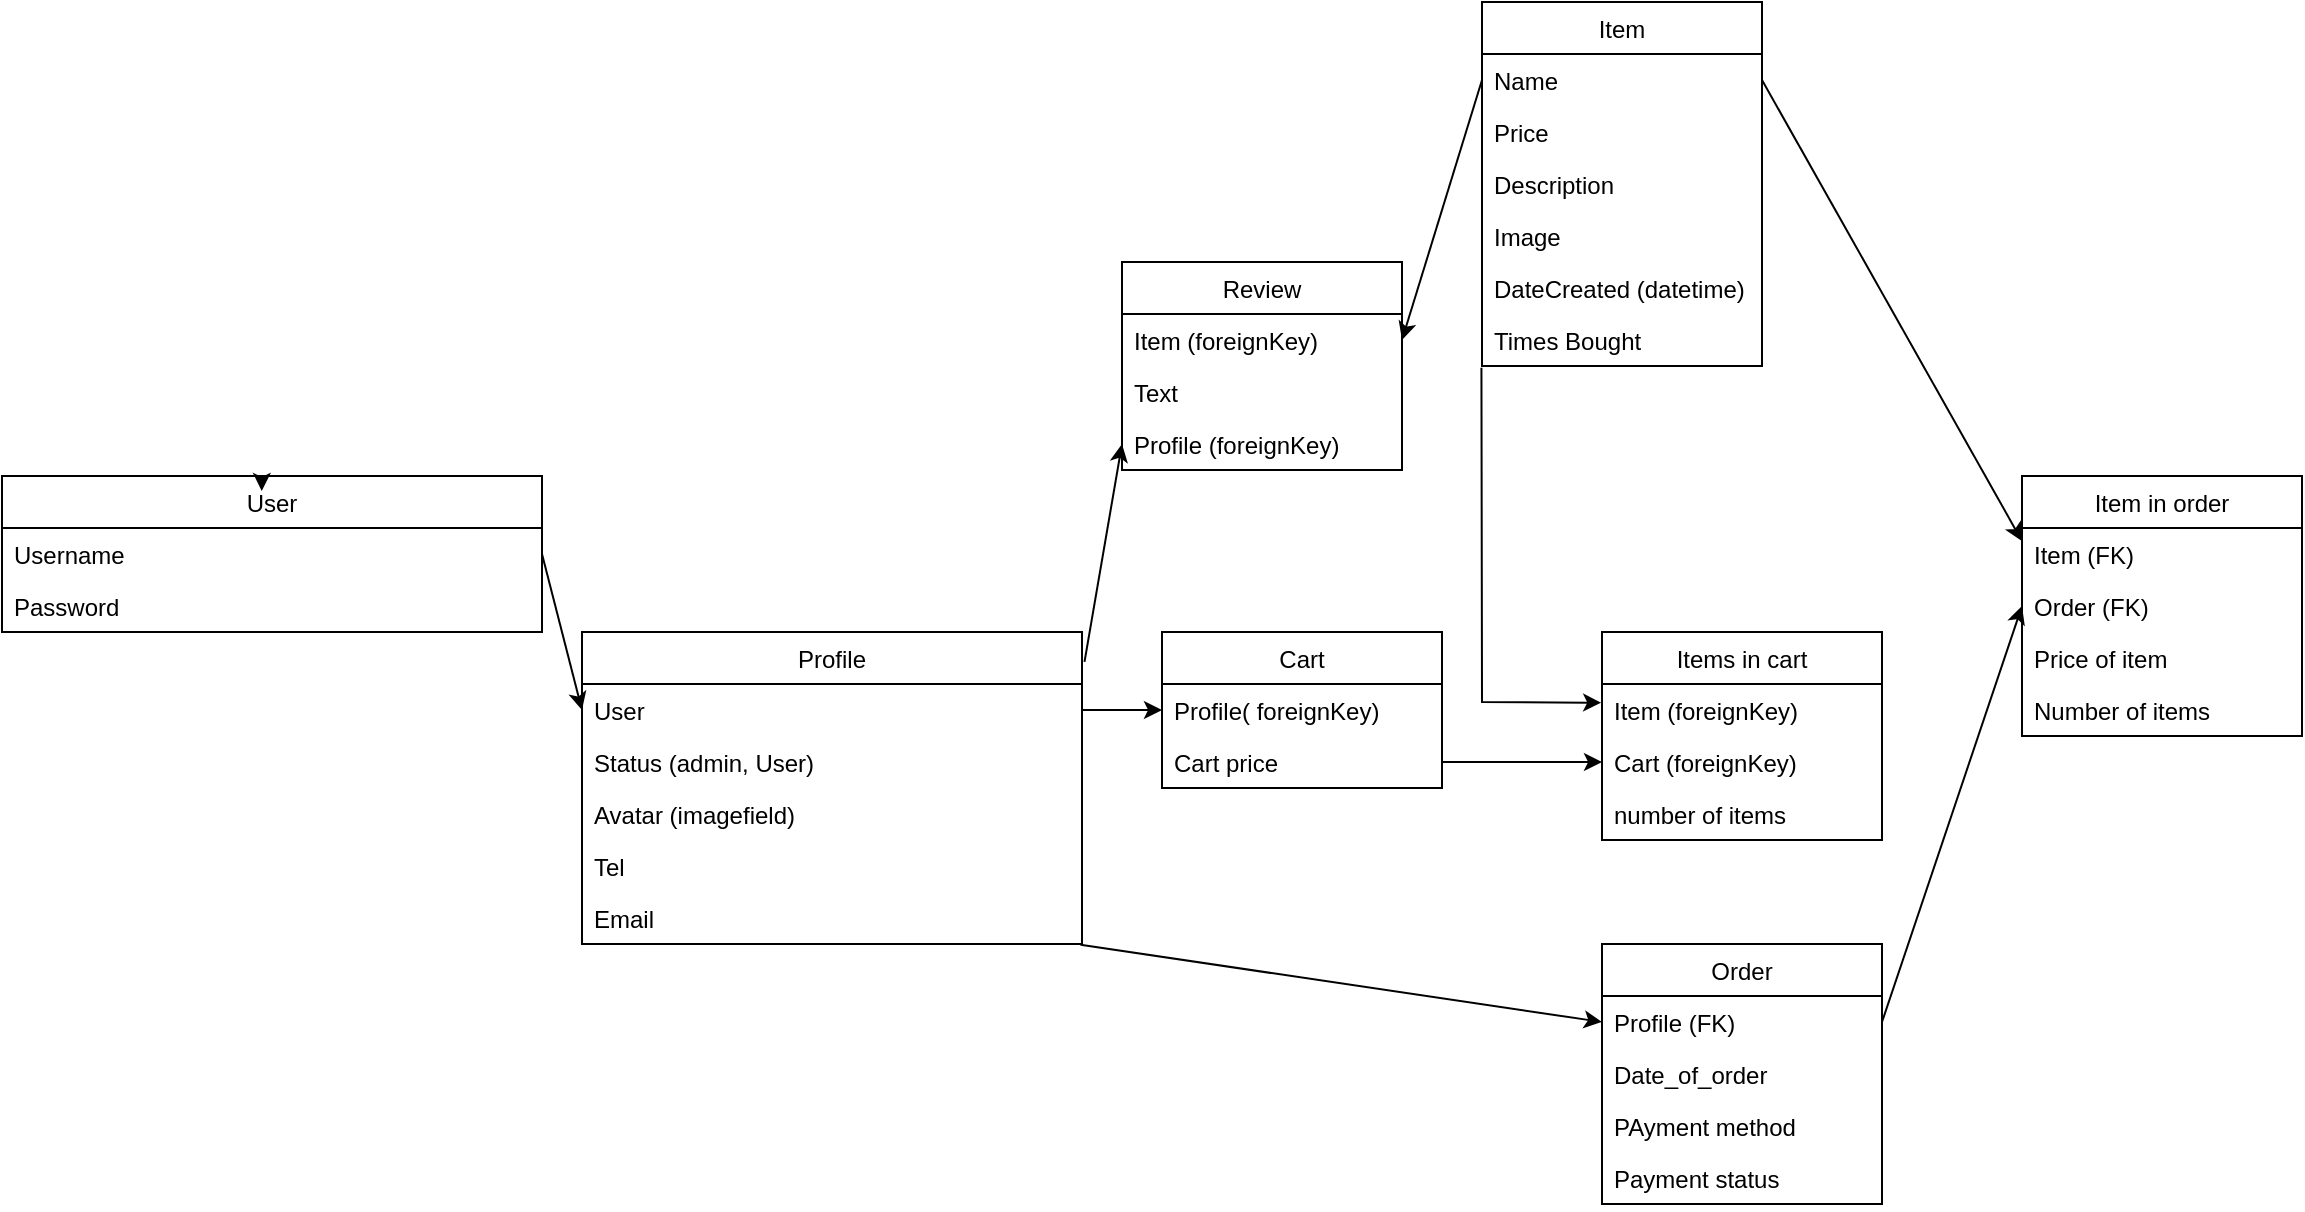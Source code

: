 <mxfile version="20.8.20" type="device"><diagram name="Page-1" id="MEcBKMUrR0-mNR46tAbk"><mxGraphModel dx="1323" dy="730" grid="0" gridSize="10" guides="1" tooltips="1" connect="1" arrows="1" fold="1" page="1" pageScale="1" pageWidth="850" pageHeight="1100" math="0" shadow="0"><root><mxCell id="0"/><mxCell id="1" parent="0"/><mxCell id="Rx-7ADAaCDbXfwqepVRM-6" value="Profile" style="swimlane;fontStyle=0;childLayout=stackLayout;horizontal=1;startSize=26;fillColor=none;horizontalStack=0;resizeParent=1;resizeParentMax=0;resizeLast=0;collapsible=1;marginBottom=0;" parent="1" vertex="1"><mxGeometry x="320" y="375" width="250" height="156" as="geometry"><mxRectangle x="80" y="310" width="100" height="30" as="alternateBounds"/></mxGeometry></mxCell><mxCell id="Rx-7ADAaCDbXfwqepVRM-7" value="User" style="text;strokeColor=none;fillColor=none;align=left;verticalAlign=top;spacingLeft=4;spacingRight=4;overflow=hidden;rotatable=0;points=[[0,0.5],[1,0.5]];portConstraint=eastwest;" parent="Rx-7ADAaCDbXfwqepVRM-6" vertex="1"><mxGeometry y="26" width="250" height="26" as="geometry"/></mxCell><mxCell id="Rx-7ADAaCDbXfwqepVRM-8" value="Status (admin, User)" style="text;strokeColor=none;fillColor=none;align=left;verticalAlign=top;spacingLeft=4;spacingRight=4;overflow=hidden;rotatable=0;points=[[0,0.5],[1,0.5]];portConstraint=eastwest;" parent="Rx-7ADAaCDbXfwqepVRM-6" vertex="1"><mxGeometry y="52" width="250" height="26" as="geometry"/></mxCell><mxCell id="Rx-7ADAaCDbXfwqepVRM-19" value="Avatar (imagefield)" style="text;strokeColor=none;fillColor=none;align=left;verticalAlign=top;spacingLeft=4;spacingRight=4;overflow=hidden;rotatable=0;points=[[0,0.5],[1,0.5]];portConstraint=eastwest;" parent="Rx-7ADAaCDbXfwqepVRM-6" vertex="1"><mxGeometry y="78" width="250" height="26" as="geometry"/></mxCell><mxCell id="Rx-7ADAaCDbXfwqepVRM-21" value="Tel" style="text;strokeColor=none;fillColor=none;align=left;verticalAlign=top;spacingLeft=4;spacingRight=4;overflow=hidden;rotatable=0;points=[[0,0.5],[1,0.5]];portConstraint=eastwest;" parent="Rx-7ADAaCDbXfwqepVRM-6" vertex="1"><mxGeometry y="104" width="250" height="26" as="geometry"/></mxCell><mxCell id="Rx-7ADAaCDbXfwqepVRM-20" value="Email" style="text;strokeColor=none;fillColor=none;align=left;verticalAlign=top;spacingLeft=4;spacingRight=4;overflow=hidden;rotatable=0;points=[[0,0.5],[1,0.5]];portConstraint=eastwest;" parent="Rx-7ADAaCDbXfwqepVRM-6" vertex="1"><mxGeometry y="130" width="250" height="26" as="geometry"/></mxCell><mxCell id="Rx-7ADAaCDbXfwqepVRM-11" value="User" style="swimlane;fontStyle=0;childLayout=stackLayout;horizontal=1;startSize=26;fillColor=none;horizontalStack=0;resizeParent=1;resizeParentMax=0;resizeLast=0;collapsible=1;marginBottom=0;" parent="1" vertex="1"><mxGeometry x="30" y="297" width="270" height="78" as="geometry"/></mxCell><mxCell id="Rx-7ADAaCDbXfwqepVRM-12" value="Username" style="text;strokeColor=none;fillColor=none;align=left;verticalAlign=top;spacingLeft=4;spacingRight=4;overflow=hidden;rotatable=0;points=[[0,0.5],[1,0.5]];portConstraint=eastwest;" parent="Rx-7ADAaCDbXfwqepVRM-11" vertex="1"><mxGeometry y="26" width="270" height="26" as="geometry"/></mxCell><mxCell id="Rx-7ADAaCDbXfwqepVRM-13" value="Password" style="text;strokeColor=none;fillColor=none;align=left;verticalAlign=top;spacingLeft=4;spacingRight=4;overflow=hidden;rotatable=0;points=[[0,0.5],[1,0.5]];portConstraint=eastwest;" parent="Rx-7ADAaCDbXfwqepVRM-11" vertex="1"><mxGeometry y="52" width="270" height="26" as="geometry"/></mxCell><mxCell id="Rx-7ADAaCDbXfwqepVRM-15" style="edgeStyle=orthogonalEdgeStyle;rounded=0;orthogonalLoop=1;jettySize=auto;html=1;exitX=0.5;exitY=0;exitDx=0;exitDy=0;entryX=0.481;entryY=0.096;entryDx=0;entryDy=0;entryPerimeter=0;" parent="1" source="Rx-7ADAaCDbXfwqepVRM-11" target="Rx-7ADAaCDbXfwqepVRM-11" edge="1"><mxGeometry relative="1" as="geometry"/></mxCell><mxCell id="Rx-7ADAaCDbXfwqepVRM-18" value="" style="endArrow=classic;html=1;rounded=0;entryX=0;entryY=0.5;entryDx=0;entryDy=0;exitX=1;exitY=0.5;exitDx=0;exitDy=0;" parent="1" source="Rx-7ADAaCDbXfwqepVRM-12" target="Rx-7ADAaCDbXfwqepVRM-7" edge="1"><mxGeometry width="50" height="50" relative="1" as="geometry"><mxPoint x="300" y="360" as="sourcePoint"/><mxPoint x="350" y="400" as="targetPoint"/></mxGeometry></mxCell><mxCell id="Rx-7ADAaCDbXfwqepVRM-22" value="Cart" style="swimlane;fontStyle=0;childLayout=stackLayout;horizontal=1;startSize=26;fillColor=none;horizontalStack=0;resizeParent=1;resizeParentMax=0;resizeLast=0;collapsible=1;marginBottom=0;" parent="1" vertex="1"><mxGeometry x="610" y="375" width="140" height="78" as="geometry"/></mxCell><mxCell id="Rx-7ADAaCDbXfwqepVRM-23" value="Profile( foreignKey)" style="text;strokeColor=none;fillColor=none;align=left;verticalAlign=top;spacingLeft=4;spacingRight=4;overflow=hidden;rotatable=0;points=[[0,0.5],[1,0.5]];portConstraint=eastwest;" parent="Rx-7ADAaCDbXfwqepVRM-22" vertex="1"><mxGeometry y="26" width="140" height="26" as="geometry"/></mxCell><mxCell id="Rx-7ADAaCDbXfwqepVRM-24" value="Cart price" style="text;strokeColor=none;fillColor=none;align=left;verticalAlign=top;spacingLeft=4;spacingRight=4;overflow=hidden;rotatable=0;points=[[0,0.5],[1,0.5]];portConstraint=eastwest;" parent="Rx-7ADAaCDbXfwqepVRM-22" vertex="1"><mxGeometry y="52" width="140" height="26" as="geometry"/></mxCell><mxCell id="Rx-7ADAaCDbXfwqepVRM-26" value="" style="endArrow=classic;html=1;rounded=0;exitX=1;exitY=0.5;exitDx=0;exitDy=0;entryX=0;entryY=0.5;entryDx=0;entryDy=0;" parent="1" source="Rx-7ADAaCDbXfwqepVRM-7" target="Rx-7ADAaCDbXfwqepVRM-23" edge="1"><mxGeometry width="50" height="50" relative="1" as="geometry"><mxPoint x="630" y="490" as="sourcePoint"/><mxPoint x="730" y="490" as="targetPoint"/><Array as="points"/></mxGeometry></mxCell><mxCell id="Rx-7ADAaCDbXfwqepVRM-27" value="Item" style="swimlane;fontStyle=0;childLayout=stackLayout;horizontal=1;startSize=26;fillColor=none;horizontalStack=0;resizeParent=1;resizeParentMax=0;resizeLast=0;collapsible=1;marginBottom=0;" parent="1" vertex="1"><mxGeometry x="770" y="60" width="140" height="182" as="geometry"/></mxCell><mxCell id="Rx-7ADAaCDbXfwqepVRM-28" value="Name" style="text;strokeColor=none;fillColor=none;align=left;verticalAlign=top;spacingLeft=4;spacingRight=4;overflow=hidden;rotatable=0;points=[[0,0.5],[1,0.5]];portConstraint=eastwest;" parent="Rx-7ADAaCDbXfwqepVRM-27" vertex="1"><mxGeometry y="26" width="140" height="26" as="geometry"/></mxCell><mxCell id="Rx-7ADAaCDbXfwqepVRM-29" value="Price" style="text;strokeColor=none;fillColor=none;align=left;verticalAlign=top;spacingLeft=4;spacingRight=4;overflow=hidden;rotatable=0;points=[[0,0.5],[1,0.5]];portConstraint=eastwest;" parent="Rx-7ADAaCDbXfwqepVRM-27" vertex="1"><mxGeometry y="52" width="140" height="26" as="geometry"/></mxCell><mxCell id="Pzmw-wtHx5wzmoO8d0Dy-5" value="Description" style="text;strokeColor=none;fillColor=none;align=left;verticalAlign=top;spacingLeft=4;spacingRight=4;overflow=hidden;rotatable=0;points=[[0,0.5],[1,0.5]];portConstraint=eastwest;" vertex="1" parent="Rx-7ADAaCDbXfwqepVRM-27"><mxGeometry y="78" width="140" height="26" as="geometry"/></mxCell><mxCell id="Pzmw-wtHx5wzmoO8d0Dy-4" value="Image" style="text;strokeColor=none;fillColor=none;align=left;verticalAlign=top;spacingLeft=4;spacingRight=4;overflow=hidden;rotatable=0;points=[[0,0.5],[1,0.5]];portConstraint=eastwest;" vertex="1" parent="Rx-7ADAaCDbXfwqepVRM-27"><mxGeometry y="104" width="140" height="26" as="geometry"/></mxCell><mxCell id="Pzmw-wtHx5wzmoO8d0Dy-3" value="DateCreated (datetime)" style="text;strokeColor=none;fillColor=none;align=left;verticalAlign=top;spacingLeft=4;spacingRight=4;overflow=hidden;rotatable=0;points=[[0,0.5],[1,0.5]];portConstraint=eastwest;" vertex="1" parent="Rx-7ADAaCDbXfwqepVRM-27"><mxGeometry y="130" width="140" height="26" as="geometry"/></mxCell><mxCell id="Pzmw-wtHx5wzmoO8d0Dy-18" value="Times Bought" style="text;strokeColor=none;fillColor=none;align=left;verticalAlign=top;spacingLeft=4;spacingRight=4;overflow=hidden;rotatable=0;points=[[0,0.5],[1,0.5]];portConstraint=eastwest;" vertex="1" parent="Rx-7ADAaCDbXfwqepVRM-27"><mxGeometry y="156" width="140" height="26" as="geometry"/></mxCell><mxCell id="Pzmw-wtHx5wzmoO8d0Dy-7" value="Review" style="swimlane;fontStyle=0;childLayout=stackLayout;horizontal=1;startSize=26;fillColor=none;horizontalStack=0;resizeParent=1;resizeParentMax=0;resizeLast=0;collapsible=1;marginBottom=0;" vertex="1" parent="1"><mxGeometry x="590" y="190" width="140" height="104" as="geometry"/></mxCell><mxCell id="Pzmw-wtHx5wzmoO8d0Dy-8" value="Item (foreignKey)" style="text;strokeColor=none;fillColor=none;align=left;verticalAlign=top;spacingLeft=4;spacingRight=4;overflow=hidden;rotatable=0;points=[[0,0.5],[1,0.5]];portConstraint=eastwest;" vertex="1" parent="Pzmw-wtHx5wzmoO8d0Dy-7"><mxGeometry y="26" width="140" height="26" as="geometry"/></mxCell><mxCell id="Pzmw-wtHx5wzmoO8d0Dy-9" value="Text" style="text;strokeColor=none;fillColor=none;align=left;verticalAlign=top;spacingLeft=4;spacingRight=4;overflow=hidden;rotatable=0;points=[[0,0.5],[1,0.5]];portConstraint=eastwest;" vertex="1" parent="Pzmw-wtHx5wzmoO8d0Dy-7"><mxGeometry y="52" width="140" height="26" as="geometry"/></mxCell><mxCell id="Pzmw-wtHx5wzmoO8d0Dy-10" value="Profile (foreignKey)" style="text;strokeColor=none;fillColor=none;align=left;verticalAlign=top;spacingLeft=4;spacingRight=4;overflow=hidden;rotatable=0;points=[[0,0.5],[1,0.5]];portConstraint=eastwest;" vertex="1" parent="Pzmw-wtHx5wzmoO8d0Dy-7"><mxGeometry y="78" width="140" height="26" as="geometry"/></mxCell><mxCell id="Pzmw-wtHx5wzmoO8d0Dy-14" value="" style="endArrow=classic;html=1;rounded=0;exitX=1.005;exitY=0.096;exitDx=0;exitDy=0;exitPerimeter=0;entryX=0;entryY=0.5;entryDx=0;entryDy=0;" edge="1" parent="1" source="Rx-7ADAaCDbXfwqepVRM-6" target="Pzmw-wtHx5wzmoO8d0Dy-10"><mxGeometry width="50" height="50" relative="1" as="geometry"><mxPoint x="630" y="488" as="sourcePoint"/><mxPoint x="710" y="390" as="targetPoint"/><Array as="points"/></mxGeometry></mxCell><mxCell id="Pzmw-wtHx5wzmoO8d0Dy-17" value="" style="endArrow=classic;html=1;rounded=0;exitX=0;exitY=0.5;exitDx=0;exitDy=0;entryX=1;entryY=0.5;entryDx=0;entryDy=0;" edge="1" parent="1" source="Rx-7ADAaCDbXfwqepVRM-28" target="Pzmw-wtHx5wzmoO8d0Dy-8"><mxGeometry width="50" height="50" relative="1" as="geometry"><mxPoint x="800" y="360" as="sourcePoint"/><mxPoint x="850" y="310" as="targetPoint"/></mxGeometry></mxCell><mxCell id="Pzmw-wtHx5wzmoO8d0Dy-19" value="Items in cart" style="swimlane;fontStyle=0;childLayout=stackLayout;horizontal=1;startSize=26;fillColor=none;horizontalStack=0;resizeParent=1;resizeParentMax=0;resizeLast=0;collapsible=1;marginBottom=0;" vertex="1" parent="1"><mxGeometry x="830" y="375" width="140" height="104" as="geometry"/></mxCell><mxCell id="Pzmw-wtHx5wzmoO8d0Dy-20" value="Item (foreignKey)" style="text;strokeColor=none;fillColor=none;align=left;verticalAlign=top;spacingLeft=4;spacingRight=4;overflow=hidden;rotatable=0;points=[[0,0.5],[1,0.5]];portConstraint=eastwest;" vertex="1" parent="Pzmw-wtHx5wzmoO8d0Dy-19"><mxGeometry y="26" width="140" height="26" as="geometry"/></mxCell><mxCell id="Pzmw-wtHx5wzmoO8d0Dy-21" value="Cart (foreignKey)" style="text;strokeColor=none;fillColor=none;align=left;verticalAlign=top;spacingLeft=4;spacingRight=4;overflow=hidden;rotatable=0;points=[[0,0.5],[1,0.5]];portConstraint=eastwest;" vertex="1" parent="Pzmw-wtHx5wzmoO8d0Dy-19"><mxGeometry y="52" width="140" height="26" as="geometry"/></mxCell><mxCell id="Pzmw-wtHx5wzmoO8d0Dy-22" value="number of items" style="text;strokeColor=none;fillColor=none;align=left;verticalAlign=top;spacingLeft=4;spacingRight=4;overflow=hidden;rotatable=0;points=[[0,0.5],[1,0.5]];portConstraint=eastwest;" vertex="1" parent="Pzmw-wtHx5wzmoO8d0Dy-19"><mxGeometry y="78" width="140" height="26" as="geometry"/></mxCell><mxCell id="Pzmw-wtHx5wzmoO8d0Dy-24" value="" style="endArrow=classic;html=1;rounded=0;exitX=-0.002;exitY=1.032;exitDx=0;exitDy=0;exitPerimeter=0;entryX=-0.003;entryY=0.36;entryDx=0;entryDy=0;entryPerimeter=0;" edge="1" parent="1" source="Pzmw-wtHx5wzmoO8d0Dy-18" target="Pzmw-wtHx5wzmoO8d0Dy-20"><mxGeometry width="50" height="50" relative="1" as="geometry"><mxPoint x="1230" y="220" as="sourcePoint"/><mxPoint x="794" y="410" as="targetPoint"/><Array as="points"><mxPoint x="770" y="410"/></Array></mxGeometry></mxCell><mxCell id="Pzmw-wtHx5wzmoO8d0Dy-25" value="" style="endArrow=classic;html=1;rounded=0;entryX=0;entryY=0.5;entryDx=0;entryDy=0;exitX=1;exitY=0.5;exitDx=0;exitDy=0;" edge="1" parent="1" source="Rx-7ADAaCDbXfwqepVRM-24" target="Pzmw-wtHx5wzmoO8d0Dy-21"><mxGeometry width="50" height="50" relative="1" as="geometry"><mxPoint x="870" y="406" as="sourcePoint"/><mxPoint x="910" y="606" as="targetPoint"/><Array as="points"/></mxGeometry></mxCell><mxCell id="Pzmw-wtHx5wzmoO8d0Dy-27" value="Item in order" style="swimlane;fontStyle=0;childLayout=stackLayout;horizontal=1;startSize=26;fillColor=none;horizontalStack=0;resizeParent=1;resizeParentMax=0;resizeLast=0;collapsible=1;marginBottom=0;" vertex="1" parent="1"><mxGeometry x="1040" y="297" width="140" height="130" as="geometry"/></mxCell><mxCell id="Pzmw-wtHx5wzmoO8d0Dy-28" value="Item (FK)" style="text;strokeColor=none;fillColor=none;align=left;verticalAlign=top;spacingLeft=4;spacingRight=4;overflow=hidden;rotatable=0;points=[[0,0.5],[1,0.5]];portConstraint=eastwest;" vertex="1" parent="Pzmw-wtHx5wzmoO8d0Dy-27"><mxGeometry y="26" width="140" height="26" as="geometry"/></mxCell><mxCell id="Pzmw-wtHx5wzmoO8d0Dy-33" value="Order (FK)" style="text;strokeColor=none;fillColor=none;align=left;verticalAlign=top;spacingLeft=4;spacingRight=4;overflow=hidden;rotatable=0;points=[[0,0.5],[1,0.5]];portConstraint=eastwest;" vertex="1" parent="Pzmw-wtHx5wzmoO8d0Dy-27"><mxGeometry y="52" width="140" height="26" as="geometry"/></mxCell><mxCell id="Pzmw-wtHx5wzmoO8d0Dy-29" value="Price of item" style="text;strokeColor=none;fillColor=none;align=left;verticalAlign=top;spacingLeft=4;spacingRight=4;overflow=hidden;rotatable=0;points=[[0,0.5],[1,0.5]];portConstraint=eastwest;" vertex="1" parent="Pzmw-wtHx5wzmoO8d0Dy-27"><mxGeometry y="78" width="140" height="26" as="geometry"/></mxCell><mxCell id="Pzmw-wtHx5wzmoO8d0Dy-40" value="Number of items&#10;" style="text;strokeColor=none;fillColor=none;align=left;verticalAlign=top;spacingLeft=4;spacingRight=4;overflow=hidden;rotatable=0;points=[[0,0.5],[1,0.5]];portConstraint=eastwest;" vertex="1" parent="Pzmw-wtHx5wzmoO8d0Dy-27"><mxGeometry y="104" width="140" height="26" as="geometry"/></mxCell><mxCell id="Pzmw-wtHx5wzmoO8d0Dy-34" value="" style="endArrow=classic;html=1;rounded=0;exitX=1;exitY=0.5;exitDx=0;exitDy=0;entryX=0;entryY=0.25;entryDx=0;entryDy=0;" edge="1" parent="1" source="Rx-7ADAaCDbXfwqepVRM-28" target="Pzmw-wtHx5wzmoO8d0Dy-27"><mxGeometry width="50" height="50" relative="1" as="geometry"><mxPoint x="1150" y="90" as="sourcePoint"/><mxPoint x="1460" y="290" as="targetPoint"/></mxGeometry></mxCell><mxCell id="Pzmw-wtHx5wzmoO8d0Dy-35" value="Order" style="swimlane;fontStyle=0;childLayout=stackLayout;horizontal=1;startSize=26;fillColor=none;horizontalStack=0;resizeParent=1;resizeParentMax=0;resizeLast=0;collapsible=1;marginBottom=0;" vertex="1" parent="1"><mxGeometry x="830" y="531" width="140" height="130" as="geometry"/></mxCell><mxCell id="Pzmw-wtHx5wzmoO8d0Dy-36" value="Profile (FK)" style="text;strokeColor=none;fillColor=none;align=left;verticalAlign=top;spacingLeft=4;spacingRight=4;overflow=hidden;rotatable=0;points=[[0,0.5],[1,0.5]];portConstraint=eastwest;" vertex="1" parent="Pzmw-wtHx5wzmoO8d0Dy-35"><mxGeometry y="26" width="140" height="26" as="geometry"/></mxCell><mxCell id="Pzmw-wtHx5wzmoO8d0Dy-37" value="Date_of_order" style="text;strokeColor=none;fillColor=none;align=left;verticalAlign=top;spacingLeft=4;spacingRight=4;overflow=hidden;rotatable=0;points=[[0,0.5],[1,0.5]];portConstraint=eastwest;" vertex="1" parent="Pzmw-wtHx5wzmoO8d0Dy-35"><mxGeometry y="52" width="140" height="26" as="geometry"/></mxCell><mxCell id="Pzmw-wtHx5wzmoO8d0Dy-43" value="PAyment method" style="text;strokeColor=none;fillColor=none;align=left;verticalAlign=top;spacingLeft=4;spacingRight=4;overflow=hidden;rotatable=0;points=[[0,0.5],[1,0.5]];portConstraint=eastwest;" vertex="1" parent="Pzmw-wtHx5wzmoO8d0Dy-35"><mxGeometry y="78" width="140" height="26" as="geometry"/></mxCell><mxCell id="Pzmw-wtHx5wzmoO8d0Dy-42" value="Payment status" style="text;strokeColor=none;fillColor=none;align=left;verticalAlign=top;spacingLeft=4;spacingRight=4;overflow=hidden;rotatable=0;points=[[0,0.5],[1,0.5]];portConstraint=eastwest;" vertex="1" parent="Pzmw-wtHx5wzmoO8d0Dy-35"><mxGeometry y="104" width="140" height="26" as="geometry"/></mxCell><mxCell id="Pzmw-wtHx5wzmoO8d0Dy-39" value="" style="endArrow=classic;html=1;rounded=0;entryX=0;entryY=0.5;entryDx=0;entryDy=0;exitX=0.997;exitY=1.015;exitDx=0;exitDy=0;exitPerimeter=0;" edge="1" parent="1" source="Rx-7ADAaCDbXfwqepVRM-20" target="Pzmw-wtHx5wzmoO8d0Dy-36"><mxGeometry width="50" height="50" relative="1" as="geometry"><mxPoint x="670" y="490" as="sourcePoint"/><mxPoint x="910" y="624" as="targetPoint"/><Array as="points"/></mxGeometry></mxCell><mxCell id="Pzmw-wtHx5wzmoO8d0Dy-49" value="" style="endArrow=classic;html=1;rounded=0;entryX=0;entryY=0.5;entryDx=0;entryDy=0;exitX=1;exitY=0.5;exitDx=0;exitDy=0;" edge="1" parent="1" source="Pzmw-wtHx5wzmoO8d0Dy-36" target="Pzmw-wtHx5wzmoO8d0Dy-33"><mxGeometry width="50" height="50" relative="1" as="geometry"><mxPoint x="1310" y="640" as="sourcePoint"/><mxPoint x="1360" y="590" as="targetPoint"/></mxGeometry></mxCell></root></mxGraphModel></diagram></mxfile>